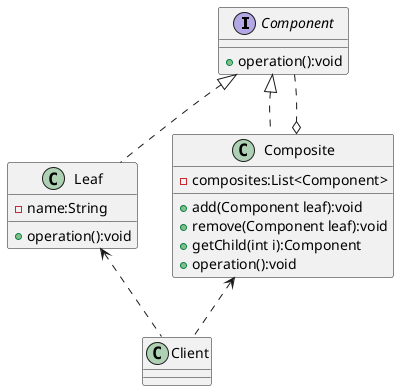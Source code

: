 
@startuml
'     叶子结点和树枝节点功能一致

    interface Component{
       + operation():void
    }

    class Leaf{
       - name:String

       + operation():void
    }

    class Composite{
       - composites:List<Component>
       + add(Component leaf):void
       + remove(Component leaf):void
       + getChild(int i):Component
       + operation():void
    }


    Component<|.. Leaf
    Component<|.. Composite
    Component ..o Composite
    Leaf <..Client
    Composite <..Client
@enduml